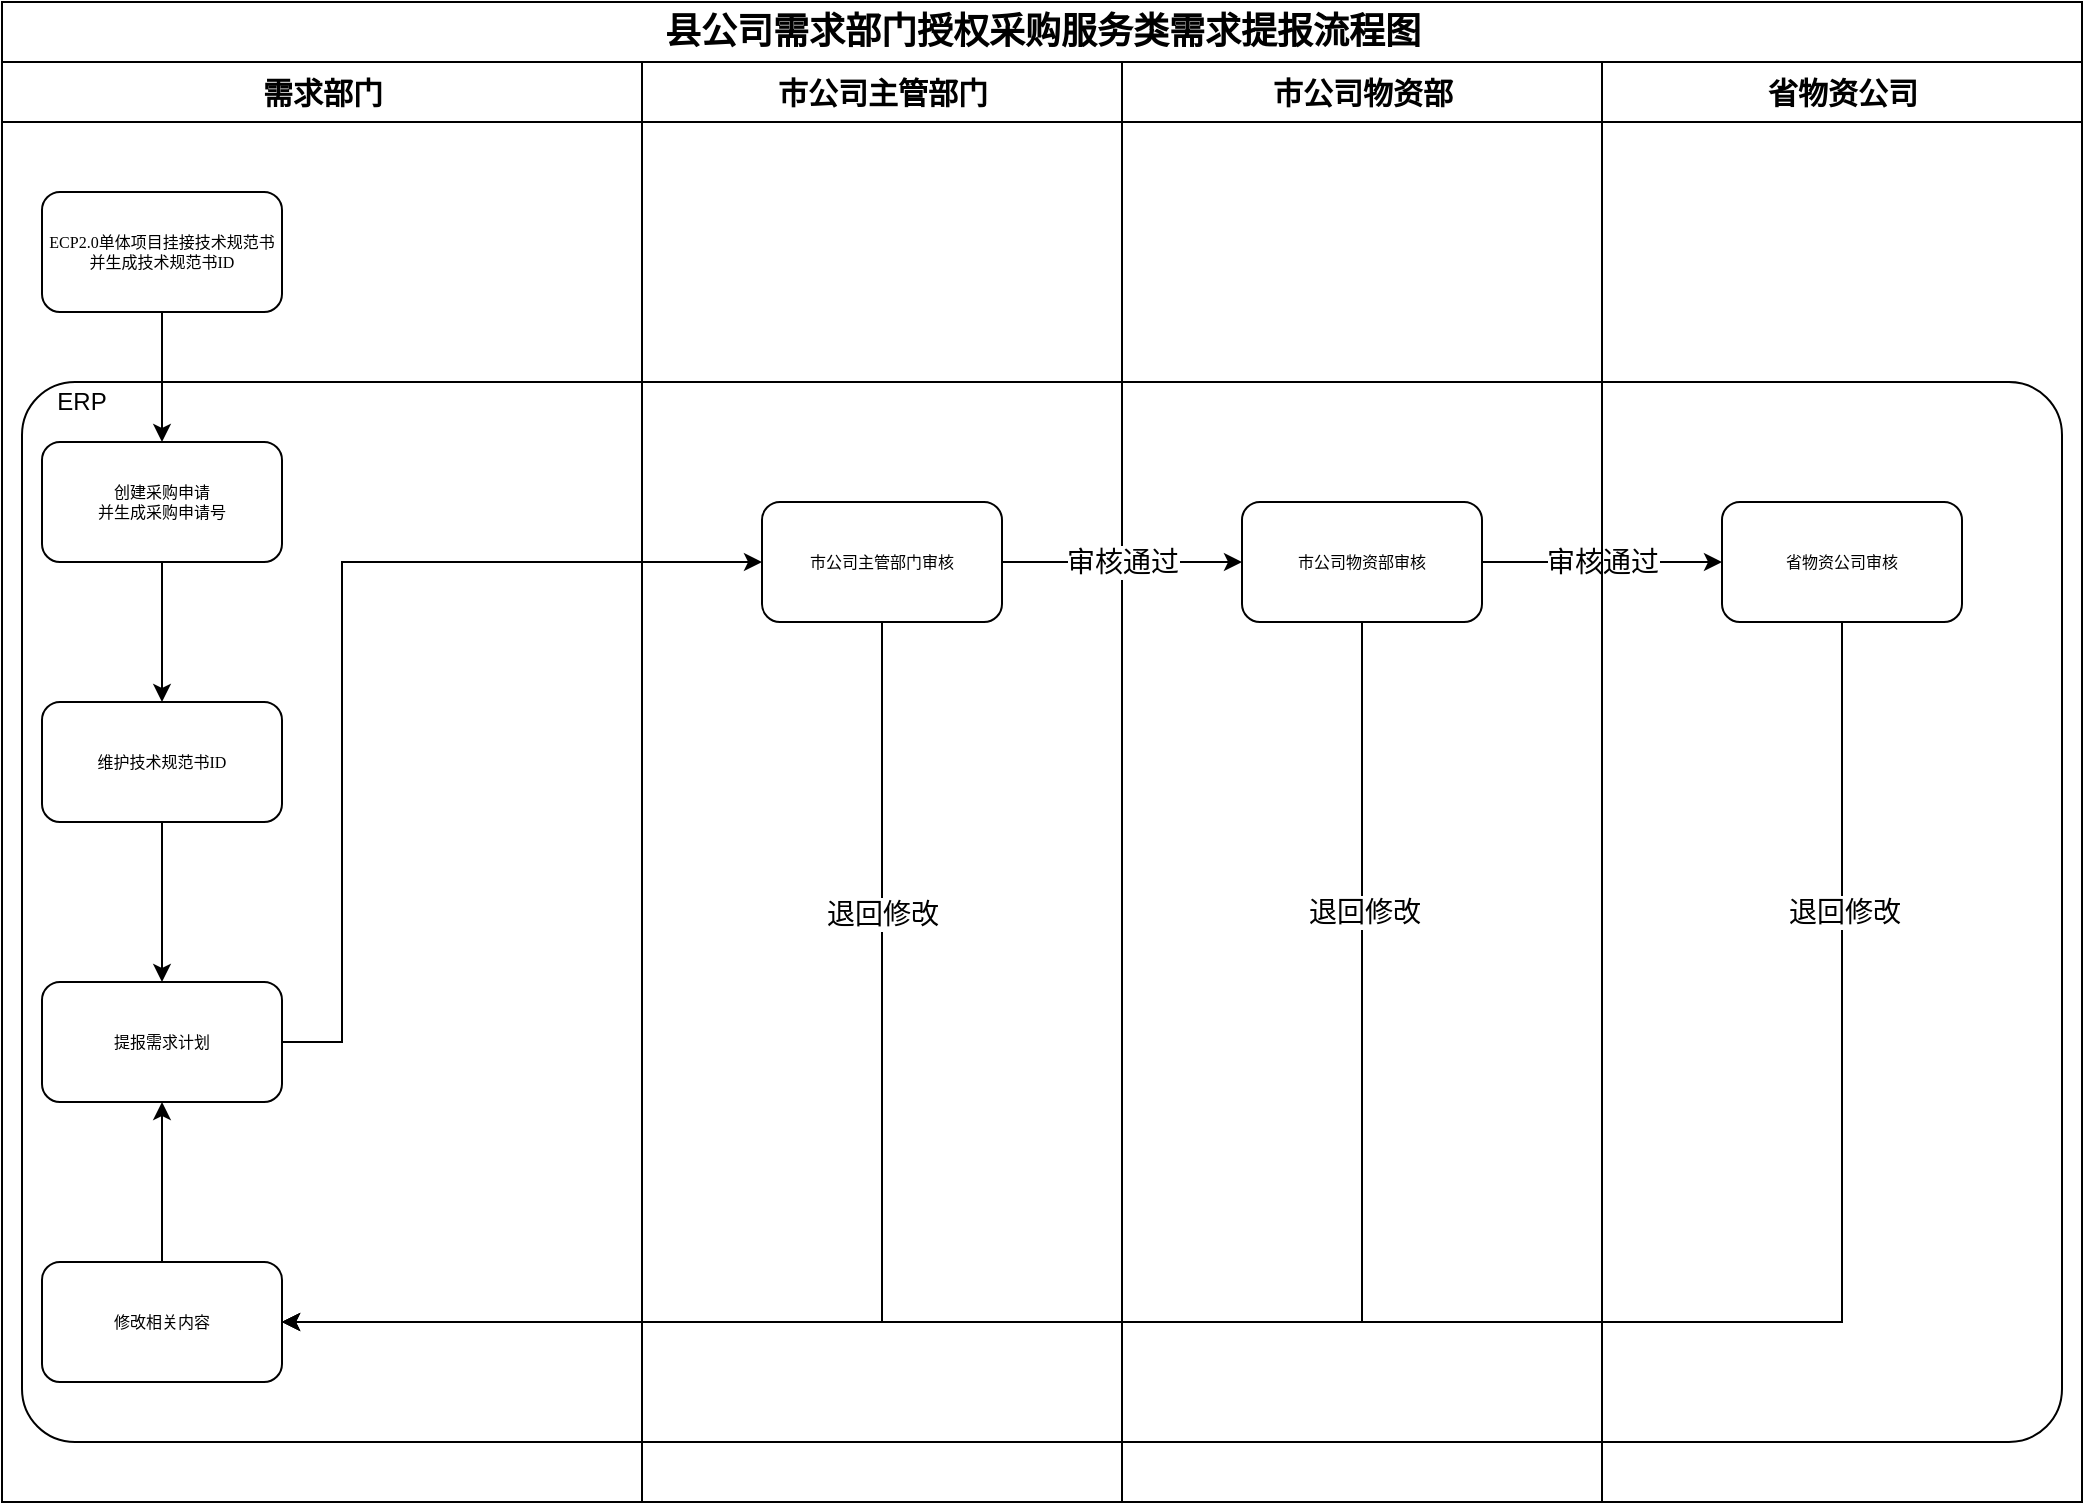 <mxfile version="14.2.2" type="github">
  <diagram name="Page-1" id="74e2e168-ea6b-b213-b513-2b3c1d86103e">
    <mxGraphModel dx="1038" dy="548" grid="1" gridSize="10" guides="1" tooltips="1" connect="1" arrows="1" fold="1" page="1" pageScale="1" pageWidth="1100" pageHeight="850" background="#ffffff" math="0" shadow="0">
      <root>
        <mxCell id="0" />
        <mxCell id="1" parent="0" />
        <mxCell id="4cxhfHIo7UR-cVewsCCE-4" value="" style="rounded=1;whiteSpace=wrap;html=1;rotation=0;glass=0;perimeterSpacing=0;strokeOpacity=100;arcSize=5;" parent="1" vertex="1">
          <mxGeometry x="80" y="230" width="1020" height="530" as="geometry" />
        </mxCell>
        <mxCell id="77e6c97f196da883-1" value="&lt;font style=&quot;font-size: 18px&quot;&gt;县公司需求部门授权采购服务类需求提报流程图&lt;/font&gt;" style="swimlane;html=1;childLayout=stackLayout;startSize=30;rounded=0;shadow=0;labelBackgroundColor=none;strokeWidth=1;fontFamily=Verdana;fontSize=18;align=center;" parent="1" vertex="1">
          <mxGeometry x="70" y="40" width="1040" height="750" as="geometry" />
        </mxCell>
        <mxCell id="77e6c97f196da883-2" value="需求部门" style="swimlane;html=1;startSize=30;fontSize=15;" parent="77e6c97f196da883-1" vertex="1">
          <mxGeometry y="30" width="320" height="720" as="geometry" />
        </mxCell>
        <mxCell id="H4fo828ms0VRvZTViUcg-3" style="edgeStyle=orthogonalEdgeStyle;rounded=0;orthogonalLoop=1;jettySize=auto;html=1;exitX=0.5;exitY=1;exitDx=0;exitDy=0;entryX=0.5;entryY=0;entryDx=0;entryDy=0;fontSize=18;" parent="77e6c97f196da883-2" source="77e6c97f196da883-8" target="77e6c97f196da883-10" edge="1">
          <mxGeometry relative="1" as="geometry" />
        </mxCell>
        <mxCell id="77e6c97f196da883-8" value="ECP2.0单体项目挂接技术规范书并生成技术规范书ID" style="rounded=1;whiteSpace=wrap;html=1;shadow=0;labelBackgroundColor=none;strokeWidth=1;fontFamily=Verdana;fontSize=8;align=center;" parent="77e6c97f196da883-2" vertex="1">
          <mxGeometry x="20" y="65" width="120" height="60" as="geometry" />
        </mxCell>
        <mxCell id="H4fo828ms0VRvZTViUcg-5" style="edgeStyle=orthogonalEdgeStyle;rounded=0;orthogonalLoop=1;jettySize=auto;html=1;entryX=0.5;entryY=0;entryDx=0;entryDy=0;fontSize=18;" parent="77e6c97f196da883-2" source="77e6c97f196da883-10" target="H4fo828ms0VRvZTViUcg-4" edge="1">
          <mxGeometry relative="1" as="geometry" />
        </mxCell>
        <mxCell id="77e6c97f196da883-10" value="创建采购申请&lt;br&gt;并生成采购申请号" style="rounded=1;whiteSpace=wrap;html=1;shadow=0;labelBackgroundColor=none;strokeWidth=1;fontFamily=Verdana;fontSize=8;align=center;" parent="77e6c97f196da883-2" vertex="1">
          <mxGeometry x="20" y="190" width="120" height="60" as="geometry" />
        </mxCell>
        <mxCell id="H4fo828ms0VRvZTViUcg-4" value="维护技术规范书ID" style="rounded=1;whiteSpace=wrap;html=1;shadow=0;labelBackgroundColor=none;strokeWidth=1;fontFamily=Verdana;fontSize=8;align=center;" parent="77e6c97f196da883-2" vertex="1">
          <mxGeometry x="20" y="320" width="120" height="60" as="geometry" />
        </mxCell>
        <mxCell id="4cxhfHIo7UR-cVewsCCE-5" value="ERP" style="text;html=1;strokeColor=none;fillColor=none;align=center;verticalAlign=middle;whiteSpace=wrap;rounded=0;" parent="77e6c97f196da883-2" vertex="1">
          <mxGeometry x="20" y="160" width="40" height="20" as="geometry" />
        </mxCell>
        <mxCell id="77e6c97f196da883-3" value="市公司主管部门" style="swimlane;html=1;startSize=30;fontSize=15;" parent="77e6c97f196da883-1" vertex="1">
          <mxGeometry x="320" y="30" width="240" height="720" as="geometry" />
        </mxCell>
        <mxCell id="H4fo828ms0VRvZTViUcg-8" value="市公司主管部门审核" style="whiteSpace=wrap;html=1;rounded=1;shadow=0;fontFamily=Verdana;fontSize=8;strokeWidth=1;" parent="77e6c97f196da883-3" vertex="1">
          <mxGeometry x="60" y="220" width="120" height="60" as="geometry" />
        </mxCell>
        <mxCell id="77e6c97f196da883-6" value="市公司物资部" style="swimlane;html=1;startSize=30;fontSize=15;fontStyle=1" parent="77e6c97f196da883-1" vertex="1">
          <mxGeometry x="560" y="30" width="240" height="720" as="geometry" />
        </mxCell>
        <mxCell id="H4fo828ms0VRvZTViUcg-10" value="市公司物资部审核" style="whiteSpace=wrap;html=1;rounded=1;shadow=0;fontFamily=Verdana;fontSize=8;strokeWidth=1;" parent="77e6c97f196da883-6" vertex="1">
          <mxGeometry x="60" y="220" width="120" height="60" as="geometry" />
        </mxCell>
        <mxCell id="H4fo828ms0VRvZTViUcg-11" value="" style="edgeStyle=orthogonalEdgeStyle;rounded=0;orthogonalLoop=1;jettySize=auto;html=1;fontSize=14;" parent="77e6c97f196da883-1" source="H4fo828ms0VRvZTViUcg-8" target="H4fo828ms0VRvZTViUcg-10" edge="1">
          <mxGeometry relative="1" as="geometry" />
        </mxCell>
        <mxCell id="H4fo828ms0VRvZTViUcg-14" value="审核通过" style="edgeLabel;html=1;align=center;verticalAlign=middle;resizable=0;points=[];fontSize=14;" parent="H4fo828ms0VRvZTViUcg-11" vertex="1" connectable="0">
          <mxGeometry x="-0.167" y="-2" relative="1" as="geometry">
            <mxPoint x="10" y="-2" as="offset" />
          </mxGeometry>
        </mxCell>
        <mxCell id="H4fo828ms0VRvZTViUcg-13" value="审核通过" style="edgeStyle=orthogonalEdgeStyle;rounded=0;orthogonalLoop=1;jettySize=auto;html=1;fontSize=14;" parent="77e6c97f196da883-1" source="H4fo828ms0VRvZTViUcg-10" target="H4fo828ms0VRvZTViUcg-12" edge="1">
          <mxGeometry relative="1" as="geometry" />
        </mxCell>
        <mxCell id="77e6c97f196da883-7" value="省物资公司" style="swimlane;html=1;startSize=30;fontSize=15;" parent="77e6c97f196da883-1" vertex="1">
          <mxGeometry x="800" y="30" width="240" height="720" as="geometry" />
        </mxCell>
        <mxCell id="H4fo828ms0VRvZTViUcg-12" value="省物资公司审核" style="whiteSpace=wrap;html=1;rounded=1;shadow=0;fontFamily=Verdana;fontSize=8;strokeWidth=1;" parent="77e6c97f196da883-7" vertex="1">
          <mxGeometry x="60" y="220" width="120" height="60" as="geometry" />
        </mxCell>
        <mxCell id="H4fo828ms0VRvZTViUcg-9" value="" style="edgeStyle=orthogonalEdgeStyle;rounded=0;orthogonalLoop=1;jettySize=auto;html=1;fontSize=18;" parent="1" source="H4fo828ms0VRvZTViUcg-6" target="H4fo828ms0VRvZTViUcg-8" edge="1">
          <mxGeometry relative="1" as="geometry">
            <Array as="points">
              <mxPoint x="240" y="560" />
              <mxPoint x="240" y="320" />
            </Array>
          </mxGeometry>
        </mxCell>
        <mxCell id="H4fo828ms0VRvZTViUcg-6" value="提报需求计划" style="whiteSpace=wrap;html=1;rounded=1;shadow=0;fontFamily=Verdana;fontSize=8;strokeWidth=1;" parent="1" vertex="1">
          <mxGeometry x="90" y="530" width="120" height="60" as="geometry" />
        </mxCell>
        <mxCell id="H4fo828ms0VRvZTViUcg-7" value="" style="edgeStyle=orthogonalEdgeStyle;rounded=0;orthogonalLoop=1;jettySize=auto;html=1;fontSize=18;" parent="1" source="H4fo828ms0VRvZTViUcg-4" target="H4fo828ms0VRvZTViUcg-6" edge="1">
          <mxGeometry relative="1" as="geometry" />
        </mxCell>
        <mxCell id="H4fo828ms0VRvZTViUcg-20" style="edgeStyle=orthogonalEdgeStyle;rounded=0;orthogonalLoop=1;jettySize=auto;html=1;fontSize=14;entryX=1;entryY=0.5;entryDx=0;entryDy=0;" parent="1" source="H4fo828ms0VRvZTViUcg-8" target="H4fo828ms0VRvZTViUcg-21" edge="1">
          <mxGeometry relative="1" as="geometry">
            <mxPoint x="430" y="660" as="targetPoint" />
            <Array as="points">
              <mxPoint x="510" y="700" />
            </Array>
          </mxGeometry>
        </mxCell>
        <mxCell id="H4fo828ms0VRvZTViUcg-24" value="退回修改" style="edgeLabel;html=1;align=center;verticalAlign=middle;resizable=0;points=[];fontSize=14;" parent="H4fo828ms0VRvZTViUcg-20" vertex="1" connectable="0">
          <mxGeometry x="-0.346" y="-2" relative="1" as="geometry">
            <mxPoint x="2" y="-67" as="offset" />
          </mxGeometry>
        </mxCell>
        <mxCell id="H4fo828ms0VRvZTViUcg-25" style="edgeStyle=orthogonalEdgeStyle;rounded=0;orthogonalLoop=1;jettySize=auto;html=1;entryX=0.5;entryY=1;entryDx=0;entryDy=0;fontSize=14;" parent="1" source="H4fo828ms0VRvZTViUcg-21" target="H4fo828ms0VRvZTViUcg-6" edge="1">
          <mxGeometry relative="1" as="geometry" />
        </mxCell>
        <mxCell id="H4fo828ms0VRvZTViUcg-21" value="修改相关内容" style="whiteSpace=wrap;html=1;rounded=1;shadow=0;fontFamily=Verdana;fontSize=8;strokeWidth=1;" parent="1" vertex="1">
          <mxGeometry x="90" y="670" width="120" height="60" as="geometry" />
        </mxCell>
        <mxCell id="H4fo828ms0VRvZTViUcg-15" style="edgeStyle=orthogonalEdgeStyle;rounded=0;orthogonalLoop=1;jettySize=auto;html=1;fontSize=14;entryX=1;entryY=0.5;entryDx=0;entryDy=0;exitX=0.5;exitY=1;exitDx=0;exitDy=0;" parent="1" source="H4fo828ms0VRvZTViUcg-12" target="H4fo828ms0VRvZTViUcg-21" edge="1">
          <mxGeometry relative="1" as="geometry">
            <mxPoint x="670" y="700" as="targetPoint" />
            <Array as="points">
              <mxPoint x="990" y="700" />
            </Array>
          </mxGeometry>
        </mxCell>
        <mxCell id="H4fo828ms0VRvZTViUcg-17" value="退回修改" style="edgeLabel;html=1;align=center;verticalAlign=middle;resizable=0;points=[];fontSize=14;" parent="H4fo828ms0VRvZTViUcg-15" vertex="1" connectable="0">
          <mxGeometry x="0.082" y="-1" relative="1" as="geometry">
            <mxPoint x="262" y="-204" as="offset" />
          </mxGeometry>
        </mxCell>
        <mxCell id="H4fo828ms0VRvZTViUcg-18" style="edgeStyle=orthogonalEdgeStyle;rounded=0;orthogonalLoop=1;jettySize=auto;html=1;fontSize=14;entryX=1;entryY=0.5;entryDx=0;entryDy=0;exitX=0.5;exitY=1;exitDx=0;exitDy=0;" parent="1" source="H4fo828ms0VRvZTViUcg-10" target="H4fo828ms0VRvZTViUcg-21" edge="1">
          <mxGeometry relative="1" as="geometry">
            <Array as="points">
              <mxPoint x="750" y="700" />
            </Array>
            <mxPoint x="220" y="700" as="targetPoint" />
          </mxGeometry>
        </mxCell>
        <mxCell id="H4fo828ms0VRvZTViUcg-19" value="退回修改" style="edgeLabel;html=1;align=center;verticalAlign=middle;resizable=0;points=[];fontSize=14;" parent="H4fo828ms0VRvZTViUcg-18" vertex="1" connectable="0">
          <mxGeometry x="-0.095" relative="1" as="geometry">
            <mxPoint x="53" y="-205" as="offset" />
          </mxGeometry>
        </mxCell>
      </root>
    </mxGraphModel>
  </diagram>
</mxfile>
